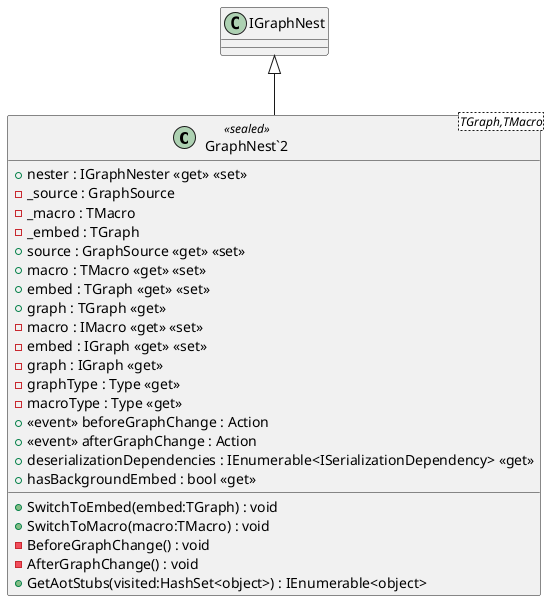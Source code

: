 @startuml
class "GraphNest`2"<TGraph,TMacro> <<sealed>> {
    + nester : IGraphNester <<get>> <<set>>
    - _source : GraphSource
    - _macro : TMacro
    - _embed : TGraph
    + source : GraphSource <<get>> <<set>>
    + macro : TMacro <<get>> <<set>>
    + embed : TGraph <<get>> <<set>>
    + graph : TGraph <<get>>
    - macro : IMacro <<get>> <<set>>
    - embed : IGraph <<get>> <<set>>
    - graph : IGraph <<get>>
    - graphType : Type <<get>>
    - macroType : Type <<get>>
    + SwitchToEmbed(embed:TGraph) : void
    + SwitchToMacro(macro:TMacro) : void
    +  <<event>> beforeGraphChange : Action 
    +  <<event>> afterGraphChange : Action 
    - BeforeGraphChange() : void
    - AfterGraphChange() : void
    + deserializationDependencies : IEnumerable<ISerializationDependency> <<get>>
    + GetAotStubs(visited:HashSet<object>) : IEnumerable<object>
    + hasBackgroundEmbed : bool <<get>>
}
IGraphNest <|-- "GraphNest`2"
@enduml
